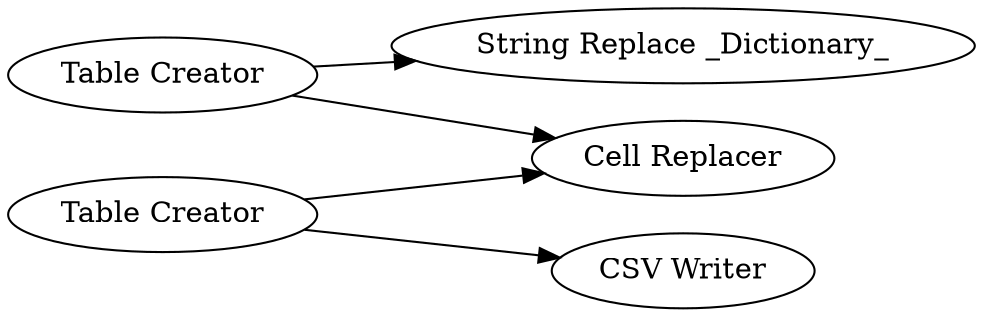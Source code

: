 digraph {
	1 [label="Table Creator"]
	2 [label="Table Creator"]
	3 [label="Cell Replacer"]
	4 [label="CSV Writer"]
	5 [label="String Replace _Dictionary_"]
	1 -> 3
	1 -> 5
	2 -> 3
	2 -> 4
	rankdir=LR
}
